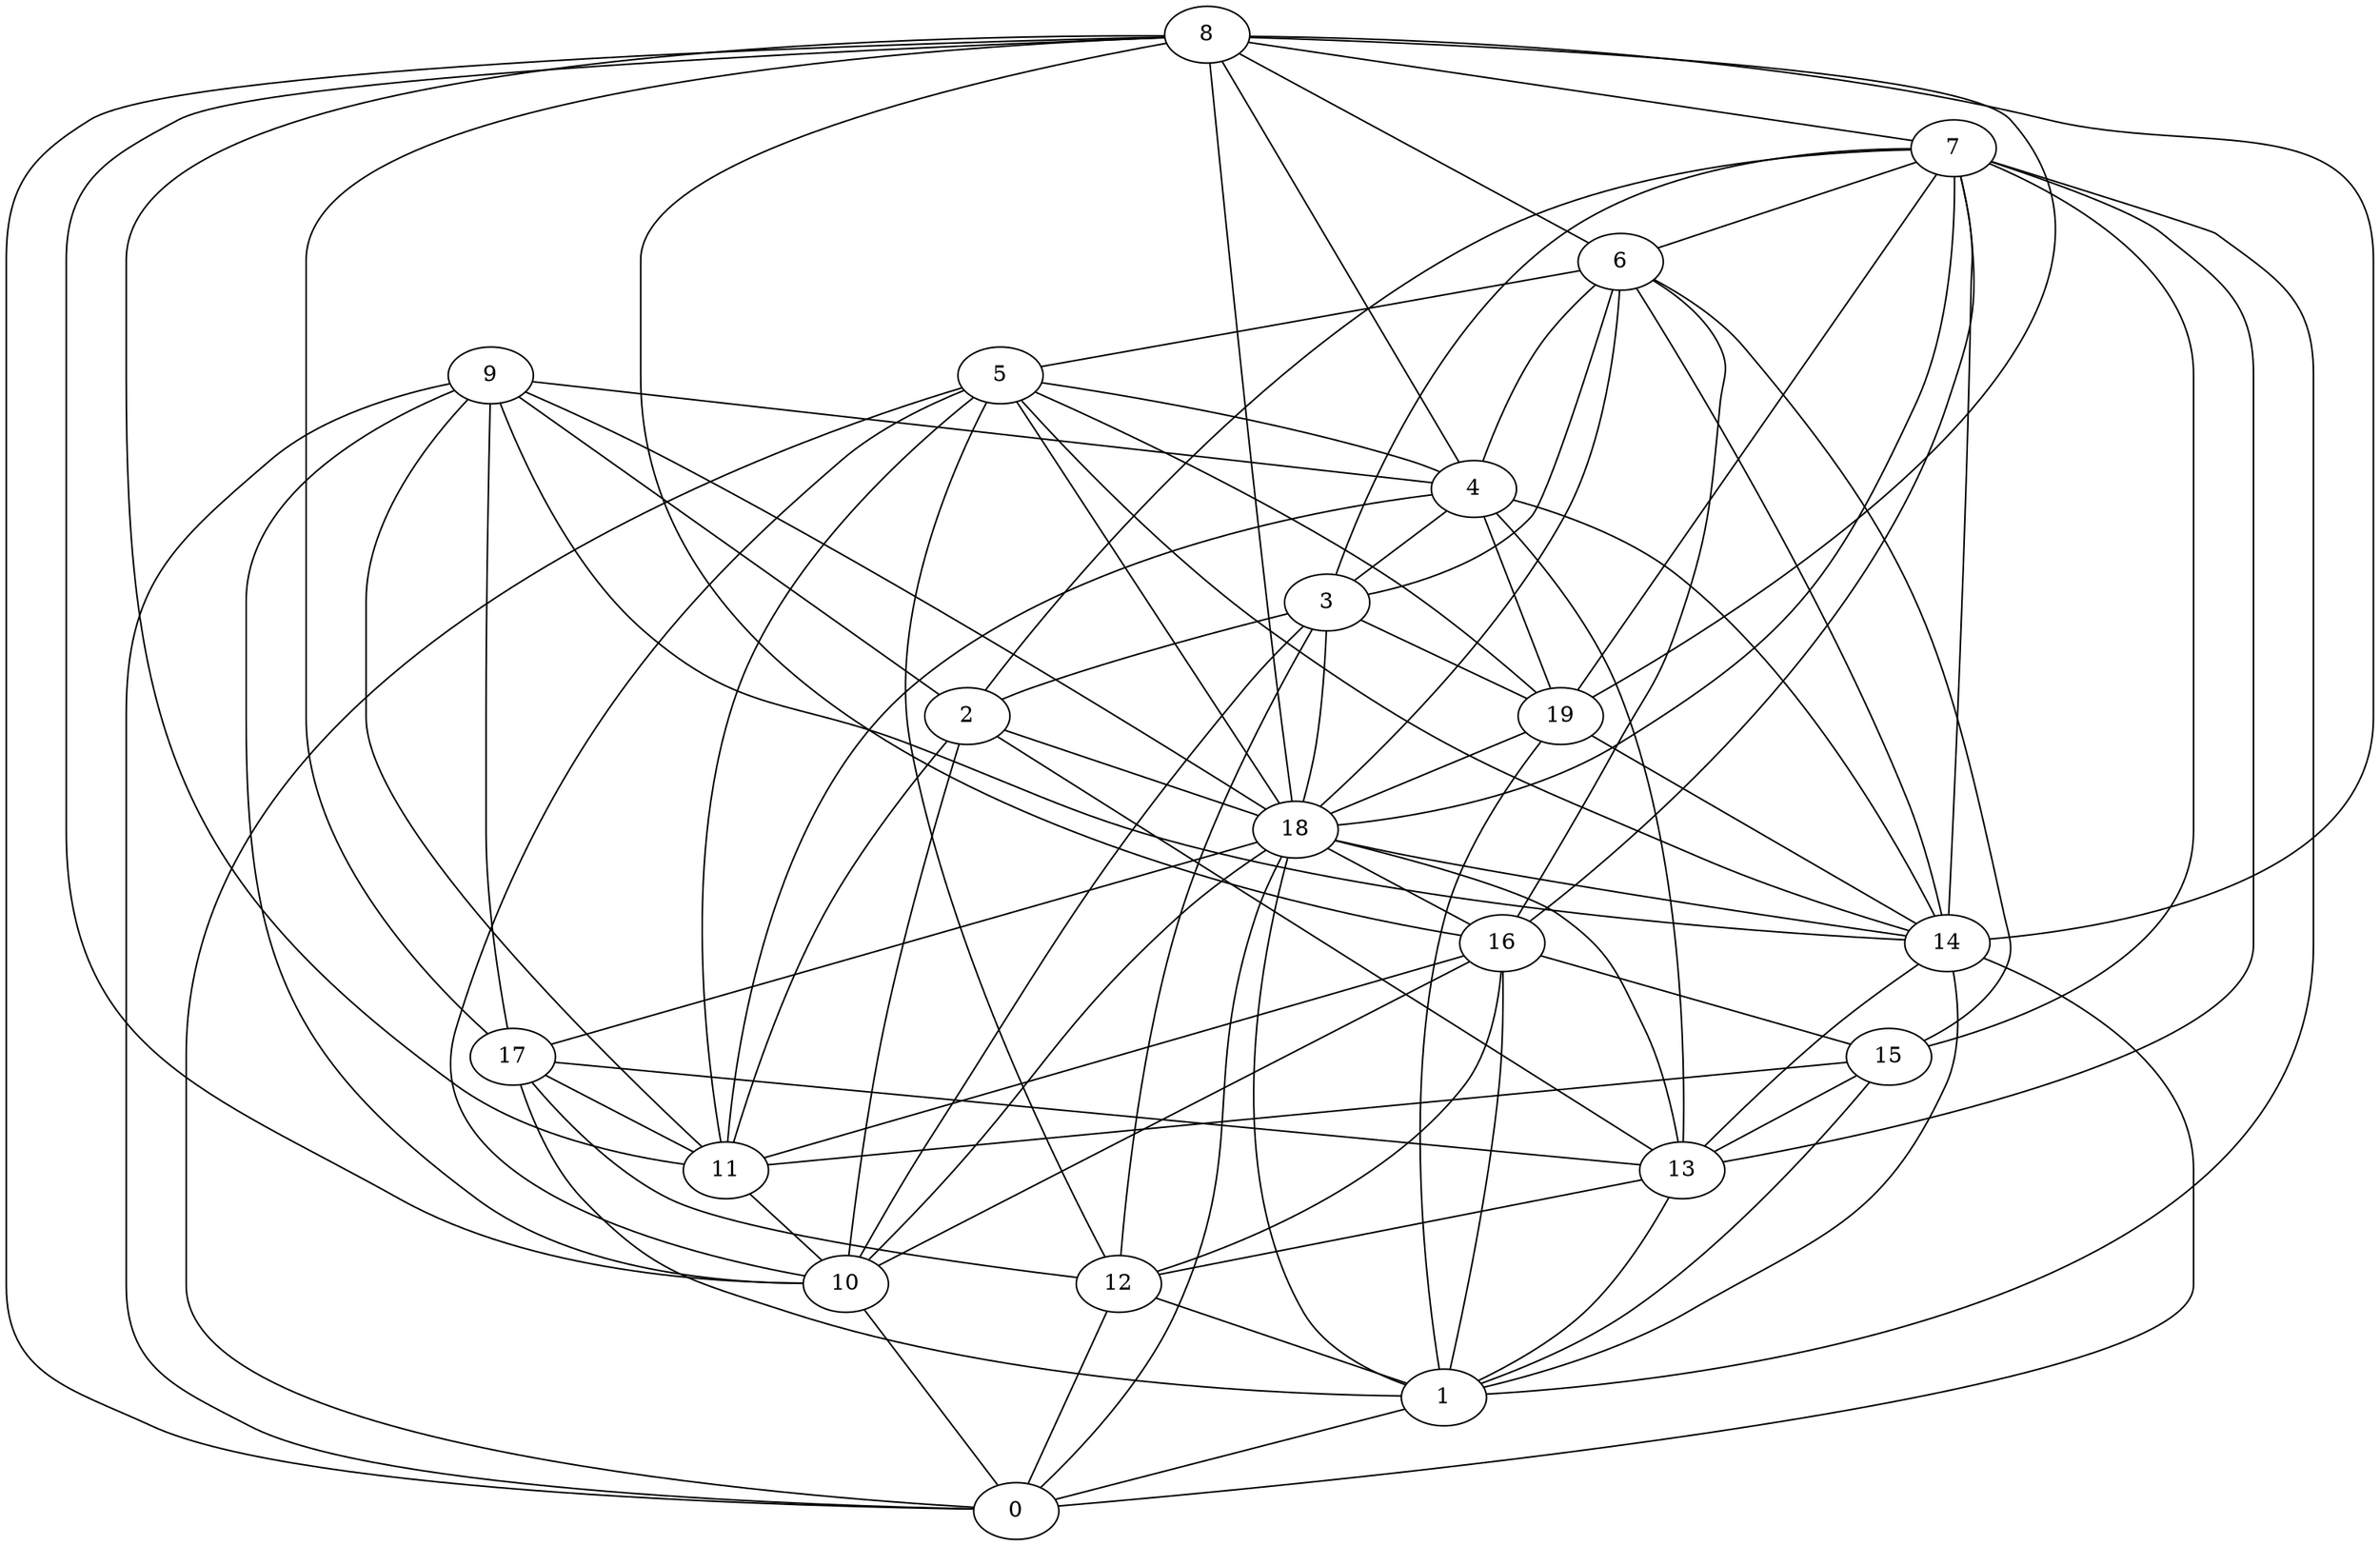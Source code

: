 digraph GG_graph {

subgraph G_graph {
edge [color = black]
"4" -> "13" [dir = none]
"4" -> "11" [dir = none]
"14" -> "0" [dir = none]
"14" -> "1" [dir = none]
"14" -> "13" [dir = none]
"5" -> "4" [dir = none]
"5" -> "18" [dir = none]
"5" -> "19" [dir = none]
"5" -> "11" [dir = none]
"5" -> "10" [dir = none]
"5" -> "0" [dir = none]
"12" -> "0" [dir = none]
"12" -> "1" [dir = none]
"8" -> "4" [dir = none]
"8" -> "6" [dir = none]
"8" -> "16" [dir = none]
"8" -> "14" [dir = none]
"8" -> "11" [dir = none]
"8" -> "18" [dir = none]
"8" -> "17" [dir = none]
"8" -> "7" [dir = none]
"9" -> "11" [dir = none]
"9" -> "18" [dir = none]
"9" -> "4" [dir = none]
"9" -> "10" [dir = none]
"9" -> "0" [dir = none]
"9" -> "17" [dir = none]
"1" -> "0" [dir = none]
"16" -> "12" [dir = none]
"16" -> "15" [dir = none]
"16" -> "10" [dir = none]
"3" -> "18" [dir = none]
"3" -> "2" [dir = none]
"17" -> "1" [dir = none]
"17" -> "12" [dir = none]
"17" -> "13" [dir = none]
"17" -> "11" [dir = none]
"7" -> "2" [dir = none]
"7" -> "14" [dir = none]
"7" -> "3" [dir = none]
"7" -> "1" [dir = none]
"7" -> "18" [dir = none]
"7" -> "6" [dir = none]
"15" -> "11" [dir = none]
"15" -> "13" [dir = none]
"15" -> "1" [dir = none]
"19" -> "14" [dir = none]
"19" -> "1" [dir = none]
"6" -> "18" [dir = none]
"6" -> "15" [dir = none]
"6" -> "4" [dir = none]
"18" -> "14" [dir = none]
"18" -> "17" [dir = none]
"18" -> "13" [dir = none]
"18" -> "0" [dir = none]
"2" -> "18" [dir = none]
"2" -> "11" [dir = none]
"7" -> "15" [dir = none]
"4" -> "14" [dir = none]
"18" -> "1" [dir = none]
"18" -> "10" [dir = none]
"5" -> "14" [dir = none]
"5" -> "12" [dir = none]
"2" -> "10" [dir = none]
"8" -> "19" [dir = none]
"10" -> "0" [dir = none]
"8" -> "10" [dir = none]
"4" -> "19" [dir = none]
"2" -> "13" [dir = none]
"11" -> "10" [dir = none]
"3" -> "19" [dir = none]
"9" -> "2" [dir = none]
"16" -> "1" [dir = none]
"18" -> "16" [dir = none]
"16" -> "11" [dir = none]
"8" -> "0" [dir = none]
"3" -> "10" [dir = none]
"6" -> "3" [dir = none]
"13" -> "1" [dir = none]
"9" -> "14" [dir = none]
"13" -> "12" [dir = none]
"3" -> "12" [dir = none]
"7" -> "13" [dir = none]
"4" -> "3" [dir = none]
"6" -> "14" [dir = none]
"6" -> "5" [dir = none]
"7" -> "19" [dir = none]
"7" -> "16" [dir = none]
"19" -> "18" [dir = none]
"6" -> "16" [dir = none]
}

}
